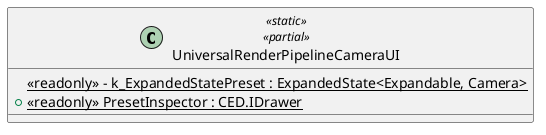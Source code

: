 @startuml
class UniversalRenderPipelineCameraUI <<static>> <<partial>> {
    {static} <<readonly>> - k_ExpandedStatePreset : ExpandedState<Expandable, Camera>
    + {static} <<readonly>> PresetInspector : CED.IDrawer
}
@enduml

